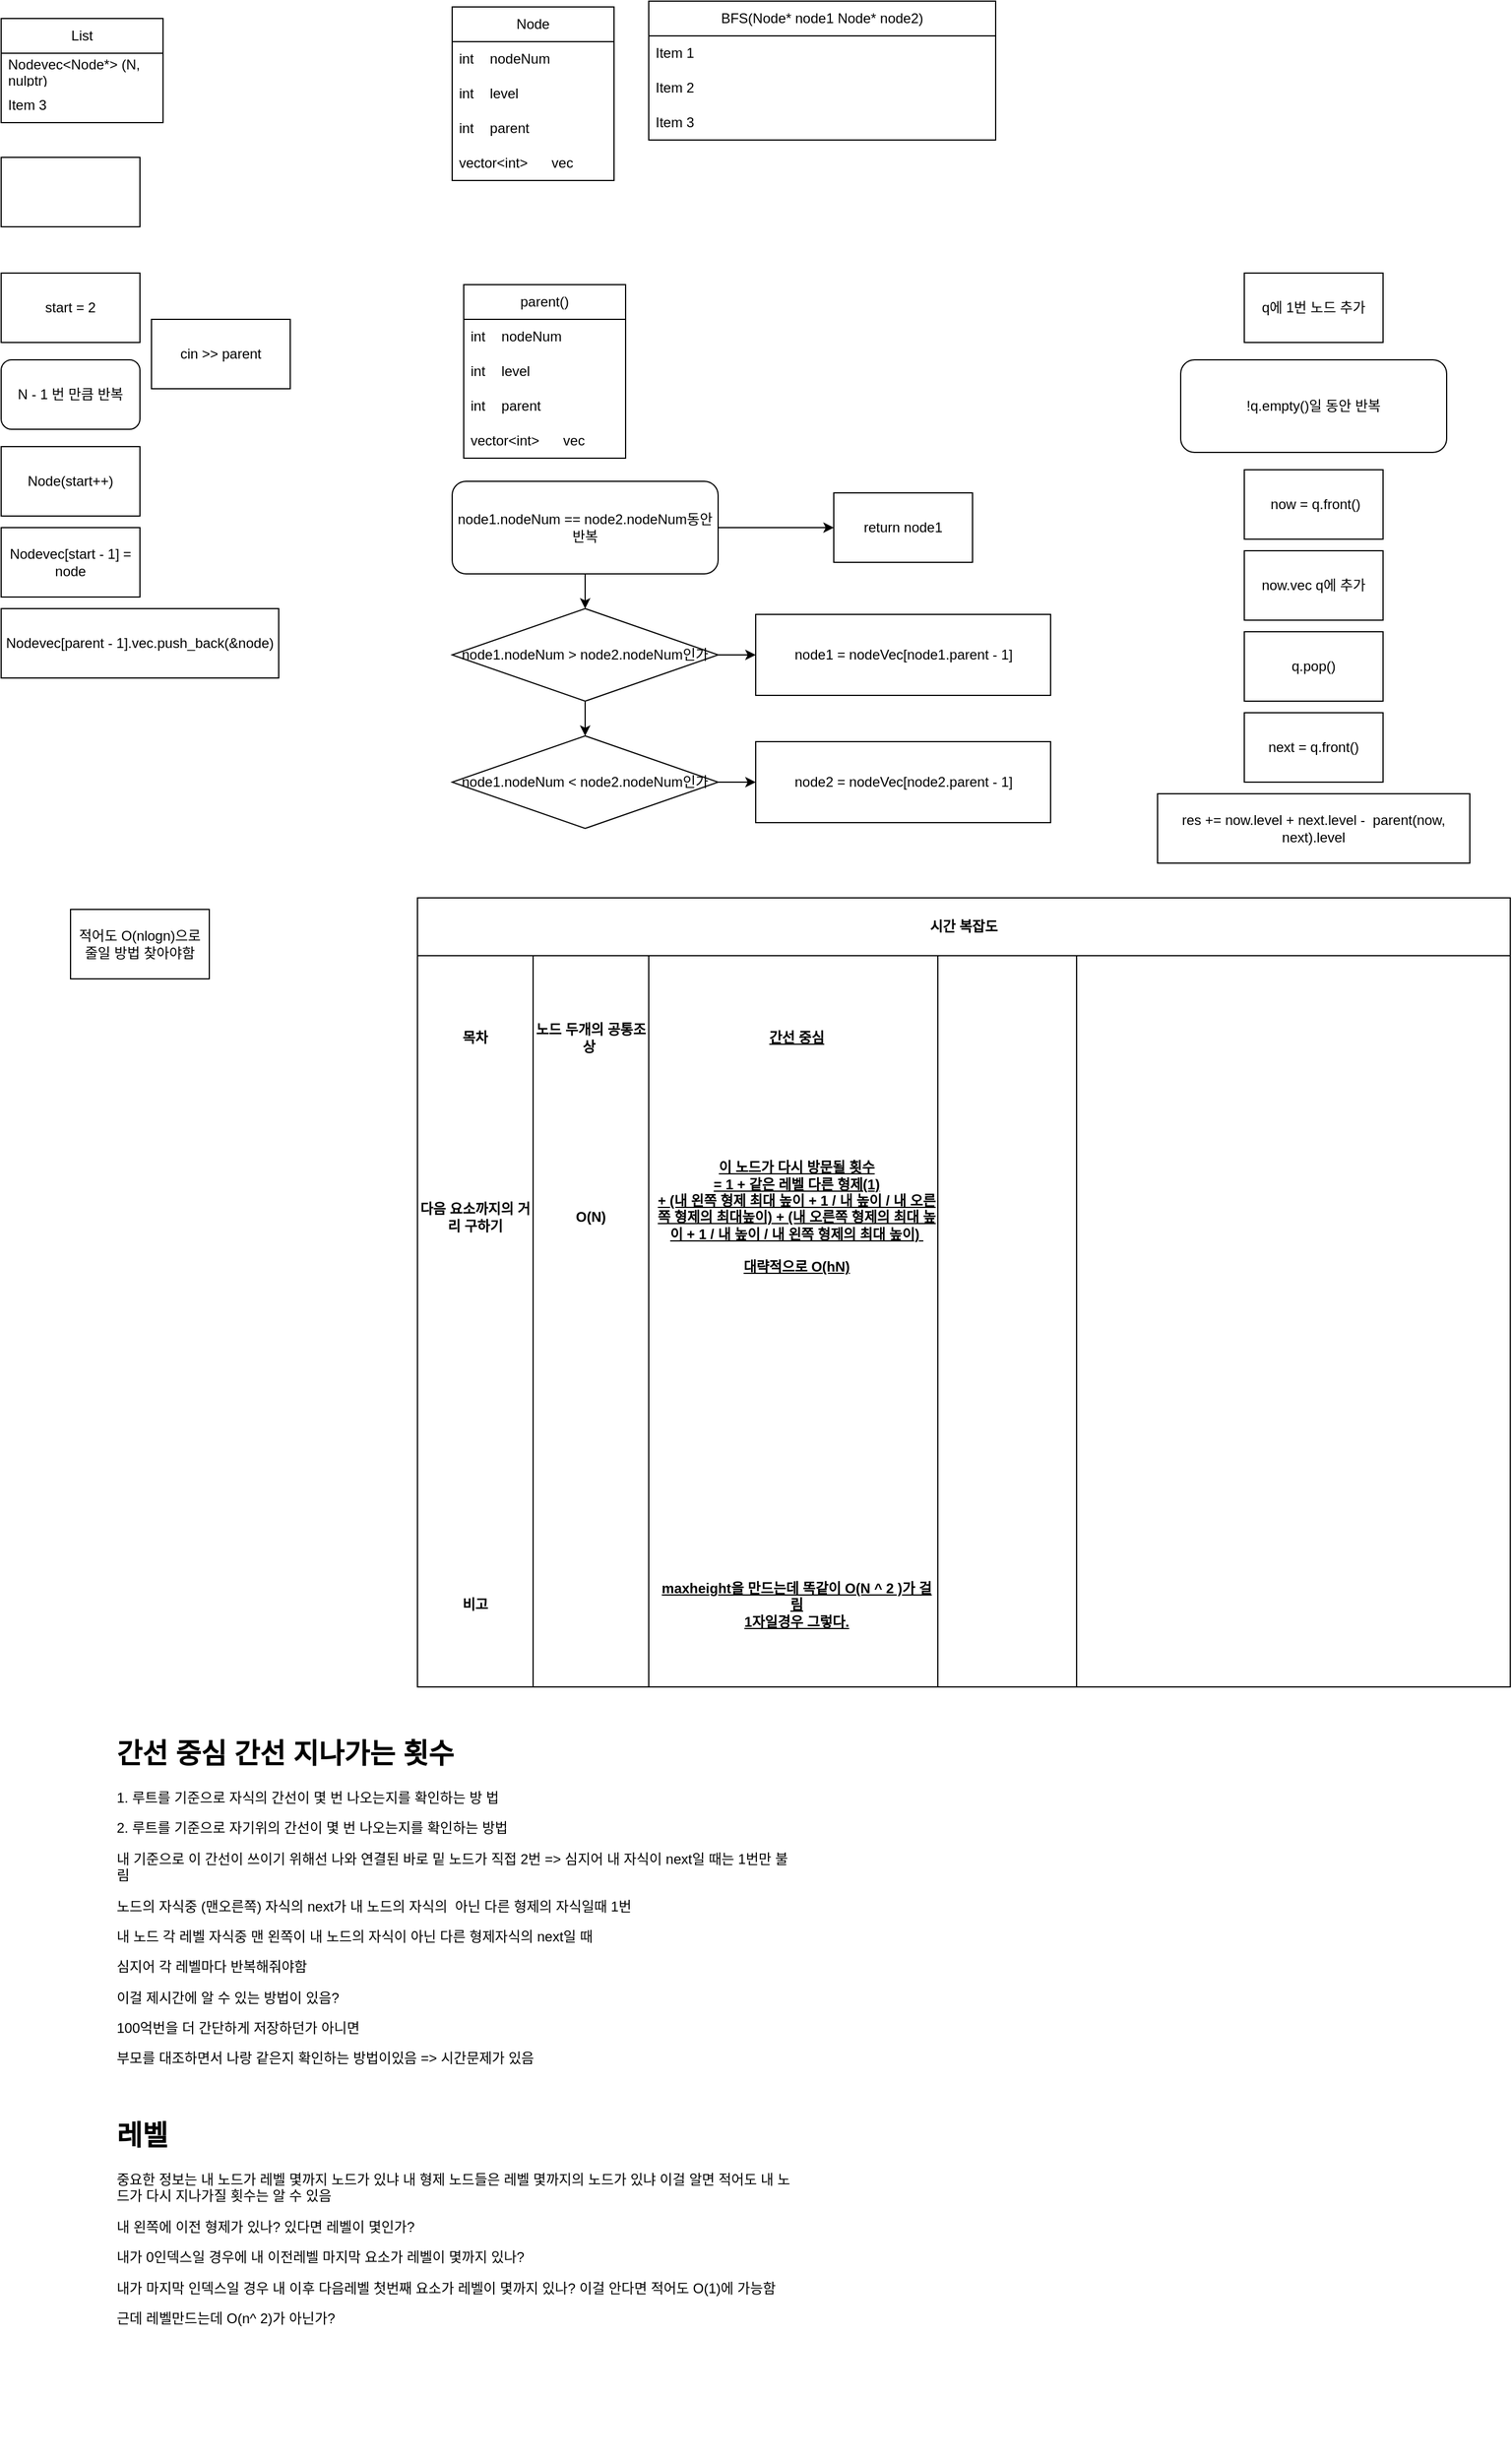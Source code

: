 <mxfile version="22.1.2" type="device">
  <diagram name="페이지-1" id="ClO-R2YQsogOa_VZYLcQ">
    <mxGraphModel dx="1893" dy="1191" grid="1" gridSize="10" guides="1" tooltips="1" connect="1" arrows="1" fold="1" page="1" pageScale="1" pageWidth="827" pageHeight="1169" math="0" shadow="0">
      <root>
        <mxCell id="0" />
        <mxCell id="1" parent="0" />
        <mxCell id="__8k_Y0SE8ekspQ6roql-2" value="N - 1 번 만큼 반복" style="rounded=1;whiteSpace=wrap;html=1;" vertex="1" parent="1">
          <mxGeometry x="100" y="325" width="120" height="60" as="geometry" />
        </mxCell>
        <mxCell id="__8k_Y0SE8ekspQ6roql-3" value="BFS(Node* node1 Node* node2)" style="swimlane;fontStyle=0;childLayout=stackLayout;horizontal=1;startSize=30;horizontalStack=0;resizeParent=1;resizeParentMax=0;resizeLast=0;collapsible=1;marginBottom=0;whiteSpace=wrap;html=1;" vertex="1" parent="1">
          <mxGeometry x="660" y="15" width="300" height="120" as="geometry" />
        </mxCell>
        <mxCell id="__8k_Y0SE8ekspQ6roql-4" value="Item 1" style="text;strokeColor=none;fillColor=none;align=left;verticalAlign=middle;spacingLeft=4;spacingRight=4;overflow=hidden;points=[[0,0.5],[1,0.5]];portConstraint=eastwest;rotatable=0;whiteSpace=wrap;html=1;" vertex="1" parent="__8k_Y0SE8ekspQ6roql-3">
          <mxGeometry y="30" width="300" height="30" as="geometry" />
        </mxCell>
        <mxCell id="__8k_Y0SE8ekspQ6roql-5" value="Item 2" style="text;strokeColor=none;fillColor=none;align=left;verticalAlign=middle;spacingLeft=4;spacingRight=4;overflow=hidden;points=[[0,0.5],[1,0.5]];portConstraint=eastwest;rotatable=0;whiteSpace=wrap;html=1;" vertex="1" parent="__8k_Y0SE8ekspQ6roql-3">
          <mxGeometry y="60" width="300" height="30" as="geometry" />
        </mxCell>
        <mxCell id="__8k_Y0SE8ekspQ6roql-6" value="Item 3" style="text;strokeColor=none;fillColor=none;align=left;verticalAlign=middle;spacingLeft=4;spacingRight=4;overflow=hidden;points=[[0,0.5],[1,0.5]];portConstraint=eastwest;rotatable=0;whiteSpace=wrap;html=1;" vertex="1" parent="__8k_Y0SE8ekspQ6roql-3">
          <mxGeometry y="90" width="300" height="30" as="geometry" />
        </mxCell>
        <mxCell id="__8k_Y0SE8ekspQ6roql-7" value="Node" style="swimlane;fontStyle=0;childLayout=stackLayout;horizontal=1;startSize=30;horizontalStack=0;resizeParent=1;resizeParentMax=0;resizeLast=0;collapsible=1;marginBottom=0;whiteSpace=wrap;html=1;" vertex="1" parent="1">
          <mxGeometry x="490" y="20" width="140" height="150" as="geometry" />
        </mxCell>
        <mxCell id="__8k_Y0SE8ekspQ6roql-8" value="int&lt;span style=&quot;white-space: pre;&quot;&gt;&#x9;&lt;/span&gt;nodeNum&amp;nbsp;" style="text;strokeColor=none;fillColor=none;align=left;verticalAlign=middle;spacingLeft=4;spacingRight=4;overflow=hidden;points=[[0,0.5],[1,0.5]];portConstraint=eastwest;rotatable=0;whiteSpace=wrap;html=1;" vertex="1" parent="__8k_Y0SE8ekspQ6roql-7">
          <mxGeometry y="30" width="140" height="30" as="geometry" />
        </mxCell>
        <mxCell id="__8k_Y0SE8ekspQ6roql-31" value="int&lt;span style=&quot;white-space: pre;&quot;&gt;&#x9;&lt;/span&gt;level&amp;nbsp;" style="text;strokeColor=none;fillColor=none;align=left;verticalAlign=middle;spacingLeft=4;spacingRight=4;overflow=hidden;points=[[0,0.5],[1,0.5]];portConstraint=eastwest;rotatable=0;whiteSpace=wrap;html=1;" vertex="1" parent="__8k_Y0SE8ekspQ6roql-7">
          <mxGeometry y="60" width="140" height="30" as="geometry" />
        </mxCell>
        <mxCell id="__8k_Y0SE8ekspQ6roql-32" value="int&lt;span style=&quot;white-space: pre;&quot;&gt;&#x9;&lt;/span&gt;parent" style="text;strokeColor=none;fillColor=none;align=left;verticalAlign=middle;spacingLeft=4;spacingRight=4;overflow=hidden;points=[[0,0.5],[1,0.5]];portConstraint=eastwest;rotatable=0;whiteSpace=wrap;html=1;" vertex="1" parent="__8k_Y0SE8ekspQ6roql-7">
          <mxGeometry y="90" width="140" height="30" as="geometry" />
        </mxCell>
        <mxCell id="__8k_Y0SE8ekspQ6roql-9" value="vector&amp;lt;int&amp;gt;&lt;span style=&quot;white-space: pre;&quot;&gt;&#x9;&lt;/span&gt;vec" style="text;strokeColor=none;fillColor=none;align=left;verticalAlign=middle;spacingLeft=4;spacingRight=4;overflow=hidden;points=[[0,0.5],[1,0.5]];portConstraint=eastwest;rotatable=0;whiteSpace=wrap;html=1;" vertex="1" parent="__8k_Y0SE8ekspQ6roql-7">
          <mxGeometry y="120" width="140" height="30" as="geometry" />
        </mxCell>
        <mxCell id="__8k_Y0SE8ekspQ6roql-11" value="start = 2" style="rounded=0;whiteSpace=wrap;html=1;" vertex="1" parent="1">
          <mxGeometry x="100" y="250" width="120" height="60" as="geometry" />
        </mxCell>
        <mxCell id="__8k_Y0SE8ekspQ6roql-12" value="List" style="swimlane;fontStyle=0;childLayout=stackLayout;horizontal=1;startSize=30;horizontalStack=0;resizeParent=1;resizeParentMax=0;resizeLast=0;collapsible=1;marginBottom=0;whiteSpace=wrap;html=1;" vertex="1" parent="1">
          <mxGeometry x="100" y="30" width="140" height="90" as="geometry" />
        </mxCell>
        <mxCell id="__8k_Y0SE8ekspQ6roql-14" value="Nodevec&amp;lt;Node*&amp;gt; (N, nulptr)" style="text;strokeColor=none;fillColor=none;align=left;verticalAlign=middle;spacingLeft=4;spacingRight=4;overflow=hidden;points=[[0,0.5],[1,0.5]];portConstraint=eastwest;rotatable=0;whiteSpace=wrap;html=1;" vertex="1" parent="__8k_Y0SE8ekspQ6roql-12">
          <mxGeometry y="30" width="140" height="30" as="geometry" />
        </mxCell>
        <mxCell id="__8k_Y0SE8ekspQ6roql-15" value="Item 3" style="text;strokeColor=none;fillColor=none;align=left;verticalAlign=middle;spacingLeft=4;spacingRight=4;overflow=hidden;points=[[0,0.5],[1,0.5]];portConstraint=eastwest;rotatable=0;whiteSpace=wrap;html=1;" vertex="1" parent="__8k_Y0SE8ekspQ6roql-12">
          <mxGeometry y="60" width="140" height="30" as="geometry" />
        </mxCell>
        <mxCell id="__8k_Y0SE8ekspQ6roql-16" value="" style="whiteSpace=wrap;html=1;" vertex="1" parent="1">
          <mxGeometry x="100" y="150" width="120" height="60" as="geometry" />
        </mxCell>
        <mxCell id="__8k_Y0SE8ekspQ6roql-17" value="Node(start++)" style="whiteSpace=wrap;html=1;" vertex="1" parent="1">
          <mxGeometry x="100" y="400" width="120" height="60" as="geometry" />
        </mxCell>
        <mxCell id="__8k_Y0SE8ekspQ6roql-18" value="Nodevec[parent - 1].vec.push_back(&amp;amp;node)" style="whiteSpace=wrap;html=1;" vertex="1" parent="1">
          <mxGeometry x="100" y="540" width="240" height="60" as="geometry" />
        </mxCell>
        <mxCell id="__8k_Y0SE8ekspQ6roql-19" value="cin &amp;gt;&amp;gt; parent" style="whiteSpace=wrap;html=1;" vertex="1" parent="1">
          <mxGeometry x="230" y="290" width="120" height="60" as="geometry" />
        </mxCell>
        <mxCell id="__8k_Y0SE8ekspQ6roql-20" value="Nodevec[start - 1] = node" style="whiteSpace=wrap;html=1;" vertex="1" parent="1">
          <mxGeometry x="100" y="470" width="120" height="60" as="geometry" />
        </mxCell>
        <mxCell id="__8k_Y0SE8ekspQ6roql-26" value="" style="edgeStyle=orthogonalEdgeStyle;rounded=0;orthogonalLoop=1;jettySize=auto;html=1;" edge="1" parent="1" source="__8k_Y0SE8ekspQ6roql-23" target="__8k_Y0SE8ekspQ6roql-24">
          <mxGeometry relative="1" as="geometry" />
        </mxCell>
        <mxCell id="__8k_Y0SE8ekspQ6roql-29" value="" style="edgeStyle=orthogonalEdgeStyle;rounded=0;orthogonalLoop=1;jettySize=auto;html=1;" edge="1" parent="1" source="__8k_Y0SE8ekspQ6roql-23" target="__8k_Y0SE8ekspQ6roql-28">
          <mxGeometry relative="1" as="geometry" />
        </mxCell>
        <mxCell id="__8k_Y0SE8ekspQ6roql-23" value="node1.nodeNum == node2.nodeNum동안 반복" style="whiteSpace=wrap;html=1;rounded=1;" vertex="1" parent="1">
          <mxGeometry x="490" y="430" width="230" height="80" as="geometry" />
        </mxCell>
        <mxCell id="__8k_Y0SE8ekspQ6roql-27" value="" style="edgeStyle=orthogonalEdgeStyle;rounded=0;orthogonalLoop=1;jettySize=auto;html=1;" edge="1" parent="1" source="__8k_Y0SE8ekspQ6roql-24" target="__8k_Y0SE8ekspQ6roql-25">
          <mxGeometry relative="1" as="geometry" />
        </mxCell>
        <mxCell id="__8k_Y0SE8ekspQ6roql-35" value="" style="edgeStyle=orthogonalEdgeStyle;rounded=0;orthogonalLoop=1;jettySize=auto;html=1;" edge="1" parent="1" source="__8k_Y0SE8ekspQ6roql-24" target="__8k_Y0SE8ekspQ6roql-30">
          <mxGeometry relative="1" as="geometry" />
        </mxCell>
        <mxCell id="__8k_Y0SE8ekspQ6roql-24" value="node1.nodeNum &amp;gt; node2.nodeNum인가" style="rhombus;whiteSpace=wrap;html=1;" vertex="1" parent="1">
          <mxGeometry x="490" y="540" width="230" height="80" as="geometry" />
        </mxCell>
        <mxCell id="__8k_Y0SE8ekspQ6roql-34" value="" style="edgeStyle=orthogonalEdgeStyle;rounded=0;orthogonalLoop=1;jettySize=auto;html=1;" edge="1" parent="1" source="__8k_Y0SE8ekspQ6roql-25" target="__8k_Y0SE8ekspQ6roql-33">
          <mxGeometry relative="1" as="geometry" />
        </mxCell>
        <mxCell id="__8k_Y0SE8ekspQ6roql-25" value="node1.nodeNum &amp;lt; node2.nodeNum인가" style="rhombus;whiteSpace=wrap;html=1;" vertex="1" parent="1">
          <mxGeometry x="490" y="650" width="230" height="80" as="geometry" />
        </mxCell>
        <mxCell id="__8k_Y0SE8ekspQ6roql-28" value="return node1" style="whiteSpace=wrap;html=1;" vertex="1" parent="1">
          <mxGeometry x="820" y="440" width="120" height="60" as="geometry" />
        </mxCell>
        <mxCell id="__8k_Y0SE8ekspQ6roql-30" value="node1 = nodeVec[node1.parent - 1]" style="whiteSpace=wrap;html=1;" vertex="1" parent="1">
          <mxGeometry x="752.5" y="545" width="255" height="70" as="geometry" />
        </mxCell>
        <mxCell id="__8k_Y0SE8ekspQ6roql-33" value="node2 = nodeVec[node2.parent - 1]" style="whiteSpace=wrap;html=1;" vertex="1" parent="1">
          <mxGeometry x="752.5" y="655" width="255" height="70" as="geometry" />
        </mxCell>
        <mxCell id="__8k_Y0SE8ekspQ6roql-37" value="q에 1번 노드 추가" style="rounded=0;whiteSpace=wrap;html=1;" vertex="1" parent="1">
          <mxGeometry x="1175" y="250" width="120" height="60" as="geometry" />
        </mxCell>
        <mxCell id="__8k_Y0SE8ekspQ6roql-40" value="!q.empty()일 동안 반복" style="whiteSpace=wrap;html=1;rounded=1;" vertex="1" parent="1">
          <mxGeometry x="1120" y="325" width="230" height="80" as="geometry" />
        </mxCell>
        <mxCell id="__8k_Y0SE8ekspQ6roql-41" value="&amp;nbsp;now = q.front()" style="rounded=0;whiteSpace=wrap;html=1;" vertex="1" parent="1">
          <mxGeometry x="1175" y="420" width="120" height="60" as="geometry" />
        </mxCell>
        <mxCell id="__8k_Y0SE8ekspQ6roql-42" value="now.vec q에 추가" style="rounded=0;whiteSpace=wrap;html=1;" vertex="1" parent="1">
          <mxGeometry x="1175" y="490" width="120" height="60" as="geometry" />
        </mxCell>
        <mxCell id="__8k_Y0SE8ekspQ6roql-43" value="q.pop()" style="rounded=0;whiteSpace=wrap;html=1;" vertex="1" parent="1">
          <mxGeometry x="1175" y="560" width="120" height="60" as="geometry" />
        </mxCell>
        <mxCell id="__8k_Y0SE8ekspQ6roql-44" value="next = q.front()" style="whiteSpace=wrap;html=1;" vertex="1" parent="1">
          <mxGeometry x="1175" y="630" width="120" height="60" as="geometry" />
        </mxCell>
        <mxCell id="__8k_Y0SE8ekspQ6roql-45" value="res += now.level + next.level -&amp;nbsp; parent(now, next).level" style="whiteSpace=wrap;html=1;" vertex="1" parent="1">
          <mxGeometry x="1100" y="700" width="270" height="60" as="geometry" />
        </mxCell>
        <mxCell id="__8k_Y0SE8ekspQ6roql-47" value="parent()" style="swimlane;fontStyle=0;childLayout=stackLayout;horizontal=1;startSize=30;horizontalStack=0;resizeParent=1;resizeParentMax=0;resizeLast=0;collapsible=1;marginBottom=0;whiteSpace=wrap;html=1;" vertex="1" parent="1">
          <mxGeometry x="500" y="260" width="140" height="150" as="geometry" />
        </mxCell>
        <mxCell id="__8k_Y0SE8ekspQ6roql-48" value="int&lt;span style=&quot;white-space: pre;&quot;&gt;&#x9;&lt;/span&gt;nodeNum&amp;nbsp;" style="text;strokeColor=none;fillColor=none;align=left;verticalAlign=middle;spacingLeft=4;spacingRight=4;overflow=hidden;points=[[0,0.5],[1,0.5]];portConstraint=eastwest;rotatable=0;whiteSpace=wrap;html=1;" vertex="1" parent="__8k_Y0SE8ekspQ6roql-47">
          <mxGeometry y="30" width="140" height="30" as="geometry" />
        </mxCell>
        <mxCell id="__8k_Y0SE8ekspQ6roql-49" value="int&lt;span style=&quot;white-space: pre;&quot;&gt;&#x9;&lt;/span&gt;level&amp;nbsp;" style="text;strokeColor=none;fillColor=none;align=left;verticalAlign=middle;spacingLeft=4;spacingRight=4;overflow=hidden;points=[[0,0.5],[1,0.5]];portConstraint=eastwest;rotatable=0;whiteSpace=wrap;html=1;" vertex="1" parent="__8k_Y0SE8ekspQ6roql-47">
          <mxGeometry y="60" width="140" height="30" as="geometry" />
        </mxCell>
        <mxCell id="__8k_Y0SE8ekspQ6roql-50" value="int&lt;span style=&quot;white-space: pre;&quot;&gt;&#x9;&lt;/span&gt;parent" style="text;strokeColor=none;fillColor=none;align=left;verticalAlign=middle;spacingLeft=4;spacingRight=4;overflow=hidden;points=[[0,0.5],[1,0.5]];portConstraint=eastwest;rotatable=0;whiteSpace=wrap;html=1;" vertex="1" parent="__8k_Y0SE8ekspQ6roql-47">
          <mxGeometry y="90" width="140" height="30" as="geometry" />
        </mxCell>
        <mxCell id="__8k_Y0SE8ekspQ6roql-51" value="vector&amp;lt;int&amp;gt;&lt;span style=&quot;white-space: pre;&quot;&gt;&#x9;&lt;/span&gt;vec" style="text;strokeColor=none;fillColor=none;align=left;verticalAlign=middle;spacingLeft=4;spacingRight=4;overflow=hidden;points=[[0,0.5],[1,0.5]];portConstraint=eastwest;rotatable=0;whiteSpace=wrap;html=1;" vertex="1" parent="__8k_Y0SE8ekspQ6roql-47">
          <mxGeometry y="120" width="140" height="30" as="geometry" />
        </mxCell>
        <mxCell id="__8k_Y0SE8ekspQ6roql-53" value="적어도 O(nlogn)으로 줄일 방법 찾아야함" style="whiteSpace=wrap;html=1;" vertex="1" parent="1">
          <mxGeometry x="160" y="800" width="120" height="60" as="geometry" />
        </mxCell>
        <mxCell id="__8k_Y0SE8ekspQ6roql-54" value="시간 복잡도" style="shape=table;startSize=50;container=1;collapsible=1;childLayout=tableLayout;fixedRows=3;rowLines=0;fontStyle=1;align=center;resizeLast=1;html=1;whiteSpace=wrap;" vertex="1" parent="1">
          <mxGeometry x="460" y="790" width="945" height="682" as="geometry" />
        </mxCell>
        <mxCell id="__8k_Y0SE8ekspQ6roql-55" style="shape=tableRow;horizontal=0;startSize=0;swimlaneHead=0;swimlaneBody=0;fillColor=none;collapsible=0;dropTarget=0;points=[[0,0.5],[1,0.5]];portConstraint=eastwest;top=0;left=0;right=0;bottom=0;html=1;align=center;" vertex="1" parent="__8k_Y0SE8ekspQ6roql-54">
          <mxGeometry y="50" width="945" height="142" as="geometry" />
        </mxCell>
        <mxCell id="__8k_Y0SE8ekspQ6roql-56" value="목차" style="shape=partialRectangle;connectable=0;fillColor=none;top=0;left=0;bottom=0;right=0;fontStyle=1;overflow=hidden;html=1;whiteSpace=wrap;align=center;" vertex="1" parent="__8k_Y0SE8ekspQ6roql-55">
          <mxGeometry width="100" height="142" as="geometry">
            <mxRectangle width="100" height="142" as="alternateBounds" />
          </mxGeometry>
        </mxCell>
        <mxCell id="__8k_Y0SE8ekspQ6roql-57" value="노드 두개의 공통조상&amp;nbsp;" style="shape=partialRectangle;connectable=0;fillColor=none;top=0;left=0;bottom=0;right=0;fontStyle=1;overflow=hidden;html=1;whiteSpace=wrap;align=center;flipH=1;" vertex="1" parent="__8k_Y0SE8ekspQ6roql-55">
          <mxGeometry x="100" width="100" height="142" as="geometry">
            <mxRectangle width="100" height="142" as="alternateBounds" />
          </mxGeometry>
        </mxCell>
        <mxCell id="__8k_Y0SE8ekspQ6roql-58" value="간선 중심" style="shape=partialRectangle;connectable=0;fillColor=none;top=0;left=0;bottom=0;right=0;align=center;spacingLeft=6;fontStyle=5;overflow=hidden;html=1;whiteSpace=wrap;flipH=1;" vertex="1" parent="__8k_Y0SE8ekspQ6roql-55">
          <mxGeometry x="200" width="250" height="142" as="geometry">
            <mxRectangle width="250" height="142" as="alternateBounds" />
          </mxGeometry>
        </mxCell>
        <mxCell id="__8k_Y0SE8ekspQ6roql-59" value="" style="shape=partialRectangle;connectable=0;fillColor=none;top=0;left=0;bottom=0;right=0;align=center;spacingLeft=6;fontStyle=5;overflow=hidden;html=1;whiteSpace=wrap;flipH=1;" vertex="1" parent="__8k_Y0SE8ekspQ6roql-55">
          <mxGeometry x="450" width="120" height="142" as="geometry">
            <mxRectangle width="120" height="142" as="alternateBounds" />
          </mxGeometry>
        </mxCell>
        <mxCell id="__8k_Y0SE8ekspQ6roql-60" value="" style="shape=partialRectangle;connectable=0;fillColor=none;top=0;left=0;bottom=0;right=0;align=center;spacingLeft=6;fontStyle=5;overflow=hidden;html=1;whiteSpace=wrap;flipH=1;" vertex="1" parent="__8k_Y0SE8ekspQ6roql-55">
          <mxGeometry x="570" width="375" height="142" as="geometry">
            <mxRectangle width="375" height="142" as="alternateBounds" />
          </mxGeometry>
        </mxCell>
        <mxCell id="__8k_Y0SE8ekspQ6roql-64" style="shape=tableRow;horizontal=0;startSize=0;swimlaneHead=0;swimlaneBody=0;fillColor=none;collapsible=0;dropTarget=0;points=[[0,0.5],[1,0.5]];portConstraint=eastwest;top=0;left=0;right=0;bottom=0;html=1;align=center;" vertex="1" parent="__8k_Y0SE8ekspQ6roql-54">
          <mxGeometry y="192" width="945" height="168" as="geometry" />
        </mxCell>
        <mxCell id="__8k_Y0SE8ekspQ6roql-65" value="다음 요소까지의 거리 구하기" style="shape=partialRectangle;connectable=0;fillColor=none;top=0;left=0;bottom=0;right=0;fontStyle=1;overflow=hidden;html=1;whiteSpace=wrap;align=center;" vertex="1" parent="__8k_Y0SE8ekspQ6roql-64">
          <mxGeometry width="100" height="168" as="geometry">
            <mxRectangle width="100" height="168" as="alternateBounds" />
          </mxGeometry>
        </mxCell>
        <mxCell id="__8k_Y0SE8ekspQ6roql-66" value="O(N)" style="shape=partialRectangle;connectable=0;fillColor=none;top=0;left=0;bottom=0;right=0;fontStyle=1;overflow=hidden;html=1;whiteSpace=wrap;align=center;flipH=1;" vertex="1" parent="__8k_Y0SE8ekspQ6roql-64">
          <mxGeometry x="100" width="100" height="168" as="geometry">
            <mxRectangle width="100" height="168" as="alternateBounds" />
          </mxGeometry>
        </mxCell>
        <mxCell id="__8k_Y0SE8ekspQ6roql-67" value="이 노드가 다시 방문될 횟수&lt;br&gt;= 1 + 같은 레벨 다른 형제(1)&lt;br&gt;+ (내 왼쪽 형제 최대 높이 + 1 / 내 높이 / 내 오른쪽 형제의 최대높이) + (내 오른쪽 형제의 최대 높이 + 1 / 내 높이 / 내 왼쪽 형제의 최대 높이)&amp;nbsp;&lt;br&gt;&lt;br&gt;대략적으로 O(hN)" style="shape=partialRectangle;connectable=0;fillColor=none;top=0;left=0;bottom=0;right=0;align=center;spacingLeft=6;fontStyle=5;overflow=hidden;html=1;whiteSpace=wrap;flipH=1;" vertex="1" parent="__8k_Y0SE8ekspQ6roql-64">
          <mxGeometry x="200" width="250" height="168" as="geometry">
            <mxRectangle width="250" height="168" as="alternateBounds" />
          </mxGeometry>
        </mxCell>
        <mxCell id="__8k_Y0SE8ekspQ6roql-68" value="" style="shape=partialRectangle;connectable=0;fillColor=none;top=0;left=0;bottom=0;right=0;align=center;spacingLeft=6;fontStyle=5;overflow=hidden;html=1;whiteSpace=wrap;flipH=1;" vertex="1" parent="__8k_Y0SE8ekspQ6roql-64">
          <mxGeometry x="450" width="120" height="168" as="geometry">
            <mxRectangle width="120" height="168" as="alternateBounds" />
          </mxGeometry>
        </mxCell>
        <mxCell id="__8k_Y0SE8ekspQ6roql-69" value="" style="shape=partialRectangle;connectable=0;fillColor=none;top=0;left=0;bottom=0;right=0;align=center;spacingLeft=6;fontStyle=5;overflow=hidden;html=1;whiteSpace=wrap;flipH=1;" vertex="1" parent="__8k_Y0SE8ekspQ6roql-64">
          <mxGeometry x="570" width="375" height="168" as="geometry">
            <mxRectangle width="375" height="168" as="alternateBounds" />
          </mxGeometry>
        </mxCell>
        <mxCell id="__8k_Y0SE8ekspQ6roql-73" value="" style="shape=tableRow;horizontal=0;startSize=0;swimlaneHead=0;swimlaneBody=0;fillColor=none;collapsible=0;dropTarget=0;points=[[0,0.5],[1,0.5]];portConstraint=eastwest;top=0;left=0;right=0;bottom=0;html=1;align=center;" vertex="1" parent="__8k_Y0SE8ekspQ6roql-54">
          <mxGeometry y="360" width="945" height="179" as="geometry" />
        </mxCell>
        <mxCell id="__8k_Y0SE8ekspQ6roql-74" value="" style="shape=partialRectangle;connectable=0;fillColor=none;top=0;left=0;bottom=0;right=0;fontStyle=1;overflow=hidden;html=1;whiteSpace=wrap;align=center;" vertex="1" parent="__8k_Y0SE8ekspQ6roql-73">
          <mxGeometry width="100" height="179" as="geometry">
            <mxRectangle width="100" height="179" as="alternateBounds" />
          </mxGeometry>
        </mxCell>
        <mxCell id="__8k_Y0SE8ekspQ6roql-75" value="" style="shape=partialRectangle;connectable=0;fillColor=none;top=0;left=0;bottom=0;right=0;fontStyle=1;overflow=hidden;html=1;whiteSpace=wrap;align=center;flipH=1;" vertex="1" parent="__8k_Y0SE8ekspQ6roql-73">
          <mxGeometry x="100" width="100" height="179" as="geometry">
            <mxRectangle width="100" height="179" as="alternateBounds" />
          </mxGeometry>
        </mxCell>
        <mxCell id="__8k_Y0SE8ekspQ6roql-76" value="" style="shape=partialRectangle;connectable=0;fillColor=none;top=0;left=0;bottom=0;right=0;align=center;spacingLeft=6;fontStyle=5;overflow=hidden;html=1;whiteSpace=wrap;flipH=1;" vertex="1" parent="__8k_Y0SE8ekspQ6roql-73">
          <mxGeometry x="200" width="250" height="179" as="geometry">
            <mxRectangle width="250" height="179" as="alternateBounds" />
          </mxGeometry>
        </mxCell>
        <mxCell id="__8k_Y0SE8ekspQ6roql-77" value="" style="shape=partialRectangle;connectable=0;fillColor=none;top=0;left=0;bottom=0;right=0;align=center;spacingLeft=6;fontStyle=5;overflow=hidden;html=1;whiteSpace=wrap;flipH=1;" vertex="1" parent="__8k_Y0SE8ekspQ6roql-73">
          <mxGeometry x="450" width="120" height="179" as="geometry">
            <mxRectangle width="120" height="179" as="alternateBounds" />
          </mxGeometry>
        </mxCell>
        <mxCell id="__8k_Y0SE8ekspQ6roql-78" value="" style="shape=partialRectangle;connectable=0;fillColor=none;top=0;left=0;bottom=0;right=0;align=center;spacingLeft=6;fontStyle=5;overflow=hidden;html=1;whiteSpace=wrap;flipH=1;" vertex="1" parent="__8k_Y0SE8ekspQ6roql-73">
          <mxGeometry x="570" width="375" height="179" as="geometry">
            <mxRectangle width="375" height="179" as="alternateBounds" />
          </mxGeometry>
        </mxCell>
        <mxCell id="__8k_Y0SE8ekspQ6roql-127" style="shape=tableRow;horizontal=0;startSize=0;swimlaneHead=0;swimlaneBody=0;fillColor=none;collapsible=0;dropTarget=0;points=[[0,0.5],[1,0.5]];portConstraint=eastwest;top=0;left=0;right=0;bottom=0;html=1;align=center;" vertex="1" parent="__8k_Y0SE8ekspQ6roql-54">
          <mxGeometry y="539" width="945" height="143" as="geometry" />
        </mxCell>
        <mxCell id="__8k_Y0SE8ekspQ6roql-128" value="비고" style="shape=partialRectangle;connectable=0;fillColor=none;top=0;left=0;bottom=0;right=0;fontStyle=1;overflow=hidden;html=1;whiteSpace=wrap;align=center;" vertex="1" parent="__8k_Y0SE8ekspQ6roql-127">
          <mxGeometry width="100" height="143" as="geometry">
            <mxRectangle width="100" height="143" as="alternateBounds" />
          </mxGeometry>
        </mxCell>
        <mxCell id="__8k_Y0SE8ekspQ6roql-129" style="shape=partialRectangle;connectable=0;fillColor=none;top=0;left=0;bottom=0;right=0;fontStyle=1;overflow=hidden;html=1;whiteSpace=wrap;align=center;flipH=1;" vertex="1" parent="__8k_Y0SE8ekspQ6roql-127">
          <mxGeometry x="100" width="100" height="143" as="geometry">
            <mxRectangle width="100" height="143" as="alternateBounds" />
          </mxGeometry>
        </mxCell>
        <mxCell id="__8k_Y0SE8ekspQ6roql-130" value="maxheight을 만드는데 똑같이 O(N ^ 2 )가 걸림&lt;br&gt;1자일경우 그렇다." style="shape=partialRectangle;connectable=0;fillColor=none;top=0;left=0;bottom=0;right=0;align=center;spacingLeft=6;fontStyle=5;overflow=hidden;html=1;whiteSpace=wrap;flipH=1;" vertex="1" parent="__8k_Y0SE8ekspQ6roql-127">
          <mxGeometry x="200" width="250" height="143" as="geometry">
            <mxRectangle width="250" height="143" as="alternateBounds" />
          </mxGeometry>
        </mxCell>
        <mxCell id="__8k_Y0SE8ekspQ6roql-131" style="shape=partialRectangle;connectable=0;fillColor=none;top=0;left=0;bottom=0;right=0;align=center;spacingLeft=6;fontStyle=5;overflow=hidden;html=1;whiteSpace=wrap;flipH=1;" vertex="1" parent="__8k_Y0SE8ekspQ6roql-127">
          <mxGeometry x="450" width="120" height="143" as="geometry">
            <mxRectangle width="120" height="143" as="alternateBounds" />
          </mxGeometry>
        </mxCell>
        <mxCell id="__8k_Y0SE8ekspQ6roql-132" style="shape=partialRectangle;connectable=0;fillColor=none;top=0;left=0;bottom=0;right=0;align=center;spacingLeft=6;fontStyle=5;overflow=hidden;html=1;whiteSpace=wrap;flipH=1;" vertex="1" parent="__8k_Y0SE8ekspQ6roql-127">
          <mxGeometry x="570" width="375" height="143" as="geometry">
            <mxRectangle width="375" height="143" as="alternateBounds" />
          </mxGeometry>
        </mxCell>
        <mxCell id="__8k_Y0SE8ekspQ6roql-136" value="&lt;h1&gt;간선 중심 간선 지나가는 횟수&amp;nbsp;&lt;/h1&gt;&lt;p&gt;1. 루트를 기준으로 자식의 간선이 몇 번 나오는지를 확인하는 방 법&amp;nbsp;&amp;nbsp;&lt;/p&gt;&lt;p&gt;2. 루트를 기준으로 자기위의 간선이 몇 번 나오는지를 확인하는 방법&lt;/p&gt;&lt;p&gt;내 기준으로 이 간선이 쓰이기 위해선 나와 연결된 바로 밑 노드가 직접 2번 =&amp;gt; 심지어 내 자식이 next일 때는 1번만 불림&lt;/p&gt;&lt;p&gt;노드의 자식중 (맨오른쪽) 자식의 next가 내 노드의 자식의&amp;nbsp; 아닌 다른 형제의 자식일때 1번&amp;nbsp;&lt;/p&gt;&lt;p&gt;내 노드 각 레벨 자식중 맨 왼쪽이 내 노드의 자식이 아닌 다른 형제자식의 next일 때&amp;nbsp;&lt;/p&gt;&lt;p&gt;심지어 각 레벨마다 반복해줘야함&amp;nbsp;&lt;/p&gt;&lt;p&gt;이걸 제시간에 알 수 있는 방법이 있음?&amp;nbsp;&lt;/p&gt;&lt;p&gt;100억번을 더 간단하게 저장하던가 아니면&amp;nbsp;&lt;/p&gt;&lt;p&gt;부모를 대조하면서 나랑 같은지 확인하는 방법이있음 =&amp;gt; 시간문제가 있음&lt;/p&gt;" style="text;html=1;strokeColor=none;fillColor=none;spacing=5;spacingTop=-20;whiteSpace=wrap;overflow=hidden;rounded=0;" vertex="1" parent="1">
          <mxGeometry x="195" y="1510" width="595" height="300" as="geometry" />
        </mxCell>
        <mxCell id="__8k_Y0SE8ekspQ6roql-151" value="&lt;h1&gt;레벨&amp;nbsp;&lt;/h1&gt;&lt;p&gt;중요한 정보는 내 노드가 레벨 몇까지 노드가 있냐 내 형제 노드들은 레벨 몇까지의 노드가 있냐 이걸 알면 적어도 내 노드가 다시 지나가질 횟수는 알 수 있음&lt;/p&gt;&lt;p&gt;내 왼쪽에 이전 형제가 있나? 있다면 레벨이 몇인가?&amp;nbsp;&lt;/p&gt;&lt;p&gt;내가 0인덱스일 경우에 내 이전레벨 마지막 요소가 레벨이 몇까지 있나?&lt;/p&gt;&lt;p&gt;내가 마지막 인덱스일 경우 내 이후 다음레벨 첫번째 요소가 레벨이 몇까지 있나? 이걸 안다면 적어도 O(1)에 가능함&amp;nbsp;&lt;/p&gt;&lt;p&gt;근데 레벨만드는데 O(n^ 2)가 아닌가?&amp;nbsp;&lt;/p&gt;" style="text;html=1;strokeColor=none;fillColor=none;spacing=5;spacingTop=-20;whiteSpace=wrap;overflow=hidden;rounded=0;" vertex="1" parent="1">
          <mxGeometry x="195" y="1840" width="595" height="300" as="geometry" />
        </mxCell>
      </root>
    </mxGraphModel>
  </diagram>
</mxfile>
